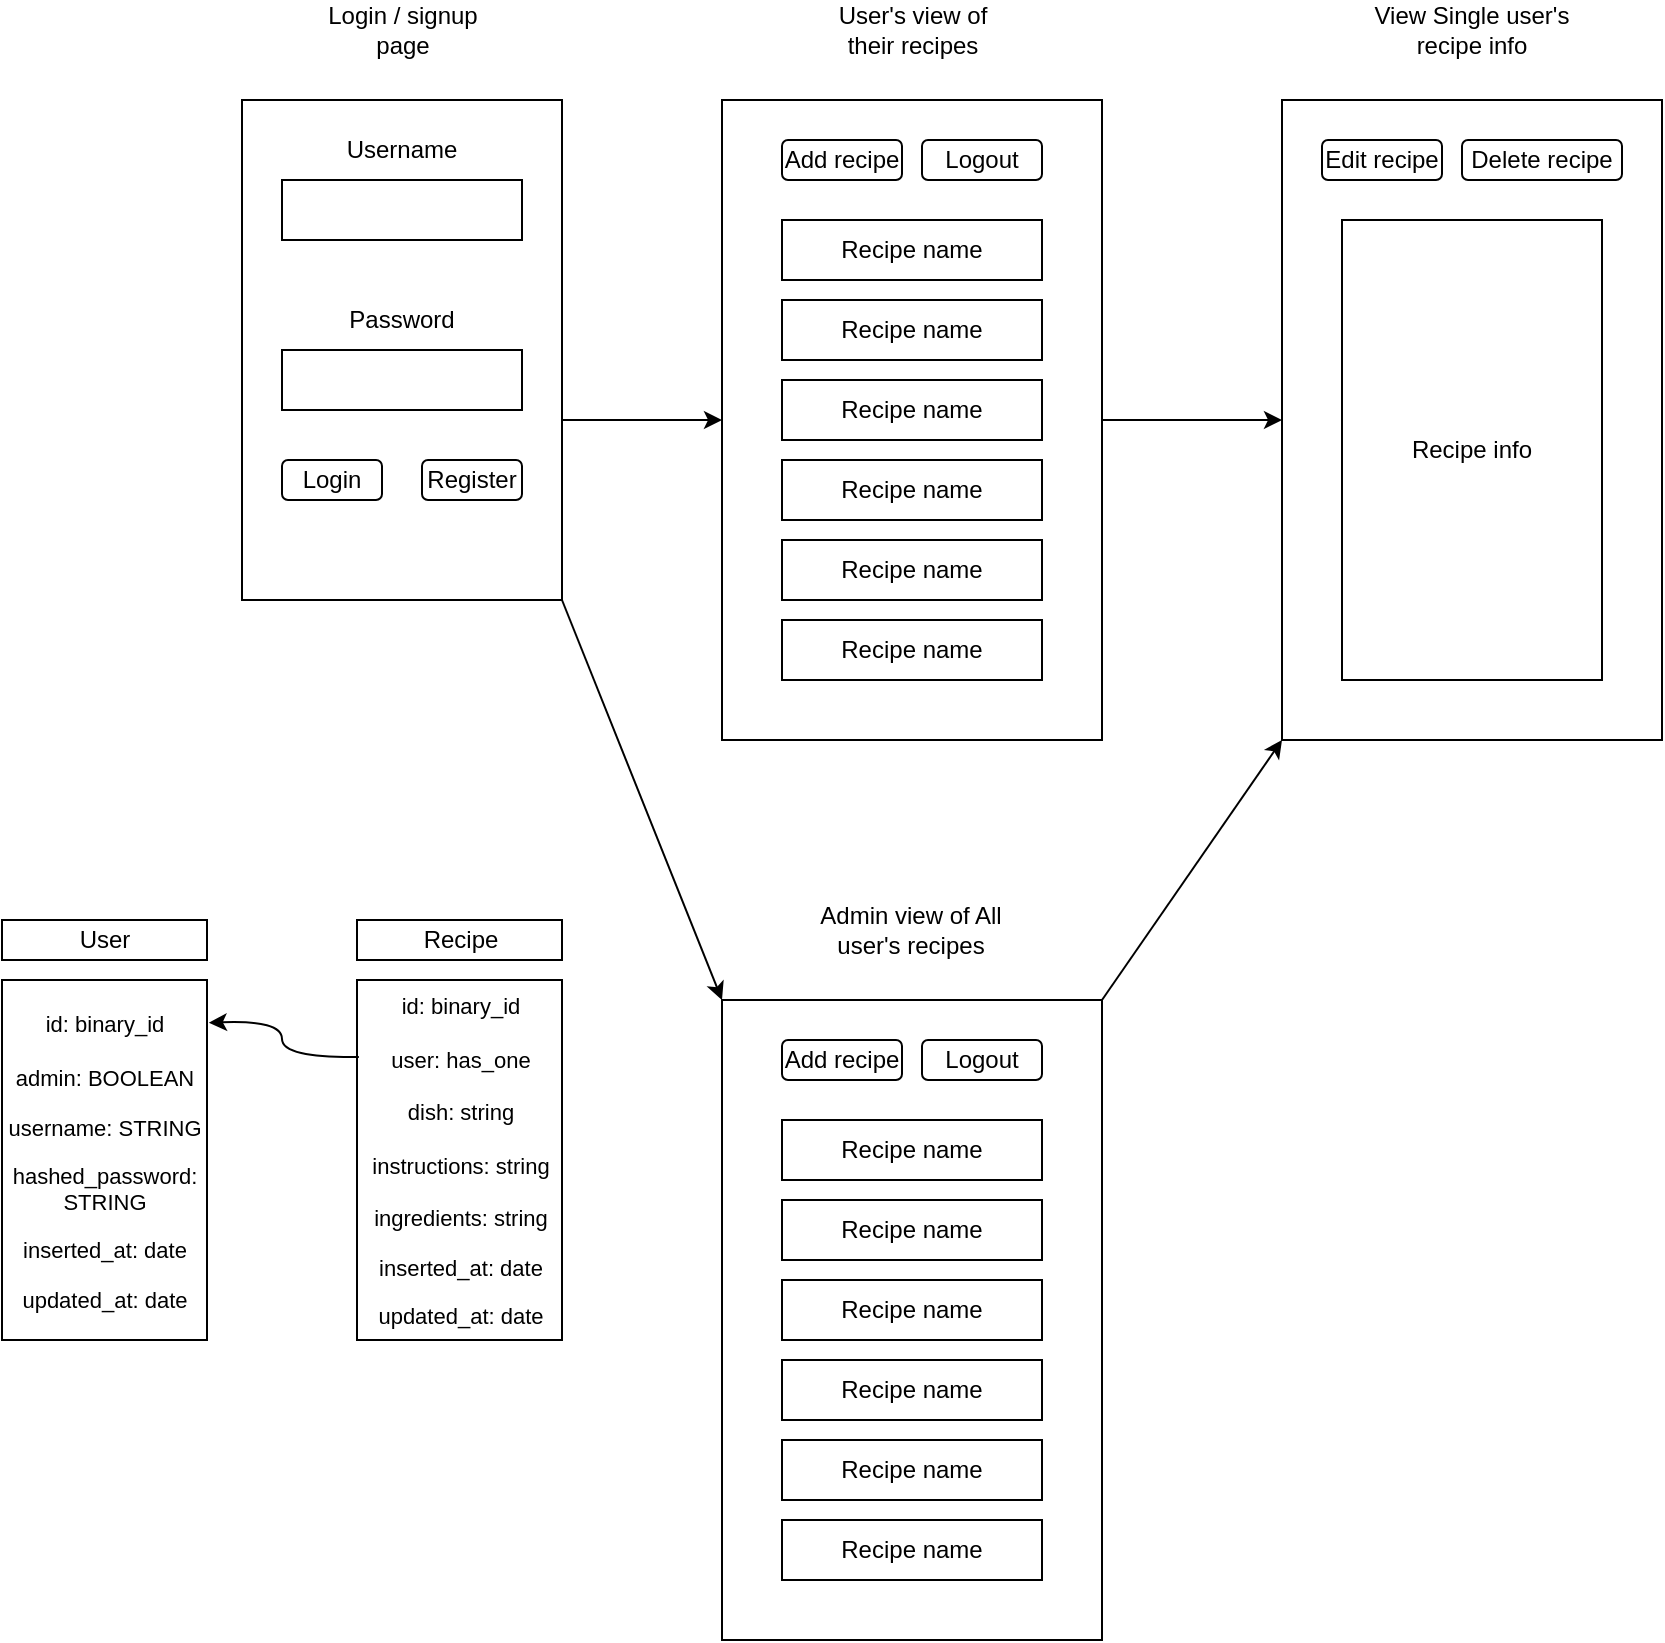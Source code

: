 <mxfile>
    <diagram id="C5DCdX0o1W7Lc4V-3e3b" name="Page-1">
        <mxGraphModel dx="590" dy="287" grid="1" gridSize="10" guides="1" tooltips="1" connect="1" arrows="1" fold="1" page="1" pageScale="1" pageWidth="827" pageHeight="1169" math="0" shadow="0">
            <root>
                <mxCell id="0"/>
                <mxCell id="1" parent="0"/>
                <mxCell id="18" value="" style="rounded=0;whiteSpace=wrap;html=1;" parent="1" vertex="1">
                    <mxGeometry x="400" y="120" width="190" height="320" as="geometry"/>
                </mxCell>
                <mxCell id="2" value="" style="rounded=0;whiteSpace=wrap;html=1;" parent="1" vertex="1">
                    <mxGeometry x="160" y="120" width="160" height="250" as="geometry"/>
                </mxCell>
                <mxCell id="3" value="Login / signup page" style="text;html=1;strokeColor=none;fillColor=none;align=center;verticalAlign=middle;whiteSpace=wrap;rounded=0;" parent="1" vertex="1">
                    <mxGeometry x="197.5" y="70" width="85" height="30" as="geometry"/>
                </mxCell>
                <mxCell id="5" value="" style="rounded=0;whiteSpace=wrap;html=1;" parent="1" vertex="1">
                    <mxGeometry x="180" y="160" width="120" height="30" as="geometry"/>
                </mxCell>
                <mxCell id="6" value="Username" style="text;html=1;strokeColor=none;fillColor=none;align=center;verticalAlign=middle;whiteSpace=wrap;rounded=0;" parent="1" vertex="1">
                    <mxGeometry x="210" y="130" width="60" height="30" as="geometry"/>
                </mxCell>
                <mxCell id="7" value="" style="rounded=0;whiteSpace=wrap;html=1;" parent="1" vertex="1">
                    <mxGeometry x="180" y="245" width="120" height="30" as="geometry"/>
                </mxCell>
                <mxCell id="8" value="Password" style="text;html=1;strokeColor=none;fillColor=none;align=center;verticalAlign=middle;whiteSpace=wrap;rounded=0;" parent="1" vertex="1">
                    <mxGeometry x="210" y="215" width="60" height="30" as="geometry"/>
                </mxCell>
                <mxCell id="9" value="Login" style="rounded=1;whiteSpace=wrap;html=1;" parent="1" vertex="1">
                    <mxGeometry x="180" y="300" width="50" height="20" as="geometry"/>
                </mxCell>
                <mxCell id="10" value="Register" style="rounded=1;whiteSpace=wrap;html=1;" parent="1" vertex="1">
                    <mxGeometry x="250" y="300" width="50" height="20" as="geometry"/>
                </mxCell>
                <mxCell id="11" value="Recipe name" style="rounded=0;whiteSpace=wrap;html=1;" parent="1" vertex="1">
                    <mxGeometry x="430" y="180" width="130" height="30" as="geometry"/>
                </mxCell>
                <mxCell id="12" value="Recipe name" style="rounded=0;whiteSpace=wrap;html=1;" parent="1" vertex="1">
                    <mxGeometry x="430" y="220" width="130" height="30" as="geometry"/>
                </mxCell>
                <mxCell id="13" value="Recipe name" style="rounded=0;whiteSpace=wrap;html=1;" parent="1" vertex="1">
                    <mxGeometry x="430" y="260" width="130" height="30" as="geometry"/>
                </mxCell>
                <mxCell id="14" value="Recipe name" style="rounded=0;whiteSpace=wrap;html=1;" parent="1" vertex="1">
                    <mxGeometry x="430" y="300" width="130" height="30" as="geometry"/>
                </mxCell>
                <mxCell id="15" value="Recipe name" style="rounded=0;whiteSpace=wrap;html=1;" parent="1" vertex="1">
                    <mxGeometry x="430" y="340" width="130" height="30" as="geometry"/>
                </mxCell>
                <mxCell id="16" value="Recipe name" style="rounded=0;whiteSpace=wrap;html=1;" parent="1" vertex="1">
                    <mxGeometry x="430" y="380" width="130" height="30" as="geometry"/>
                </mxCell>
                <mxCell id="17" value="Add recipe" style="rounded=1;whiteSpace=wrap;html=1;" parent="1" vertex="1">
                    <mxGeometry x="430" y="140" width="60" height="20" as="geometry"/>
                </mxCell>
                <mxCell id="19" value="User's view of their recipes" style="text;html=1;strokeColor=none;fillColor=none;align=center;verticalAlign=middle;whiteSpace=wrap;rounded=0;" parent="1" vertex="1">
                    <mxGeometry x="450.63" y="70" width="88.75" height="30" as="geometry"/>
                </mxCell>
                <mxCell id="20" value="" style="rounded=0;whiteSpace=wrap;html=1;" parent="1" vertex="1">
                    <mxGeometry x="680" y="120" width="190" height="320" as="geometry"/>
                </mxCell>
                <mxCell id="21" value="Recipe info" style="rounded=0;whiteSpace=wrap;html=1;" parent="1" vertex="1">
                    <mxGeometry x="710" y="180" width="130" height="230" as="geometry"/>
                </mxCell>
                <mxCell id="28" value="View Single user's recipe info" style="text;html=1;strokeColor=none;fillColor=none;align=center;verticalAlign=middle;whiteSpace=wrap;rounded=0;" parent="1" vertex="1">
                    <mxGeometry x="721.25" y="70" width="107.5" height="30" as="geometry"/>
                </mxCell>
                <mxCell id="31" value="Delete recipe" style="rounded=1;whiteSpace=wrap;html=1;" parent="1" vertex="1">
                    <mxGeometry x="770" y="140" width="80" height="20" as="geometry"/>
                </mxCell>
                <mxCell id="32" value="Edit recipe" style="rounded=1;whiteSpace=wrap;html=1;" parent="1" vertex="1">
                    <mxGeometry x="700" y="140" width="60" height="20" as="geometry"/>
                </mxCell>
                <mxCell id="34" value="User" style="rounded=0;whiteSpace=wrap;html=1;" parent="1" vertex="1">
                    <mxGeometry x="40" y="530" width="102.5" height="20" as="geometry"/>
                </mxCell>
                <mxCell id="36" value="" style="rounded=0;whiteSpace=wrap;html=1;" parent="1" vertex="1">
                    <mxGeometry x="400" y="570" width="190" height="320" as="geometry"/>
                </mxCell>
                <mxCell id="37" value="Recipe name" style="rounded=0;whiteSpace=wrap;html=1;" parent="1" vertex="1">
                    <mxGeometry x="430" y="630" width="130" height="30" as="geometry"/>
                </mxCell>
                <mxCell id="38" value="Recipe name" style="rounded=0;whiteSpace=wrap;html=1;" parent="1" vertex="1">
                    <mxGeometry x="430" y="670" width="130" height="30" as="geometry"/>
                </mxCell>
                <mxCell id="39" value="Recipe name" style="rounded=0;whiteSpace=wrap;html=1;" parent="1" vertex="1">
                    <mxGeometry x="430" y="710" width="130" height="30" as="geometry"/>
                </mxCell>
                <mxCell id="40" value="Recipe name" style="rounded=0;whiteSpace=wrap;html=1;" parent="1" vertex="1">
                    <mxGeometry x="430" y="750" width="130" height="30" as="geometry"/>
                </mxCell>
                <mxCell id="41" value="Recipe name" style="rounded=0;whiteSpace=wrap;html=1;" parent="1" vertex="1">
                    <mxGeometry x="430" y="790" width="130" height="30" as="geometry"/>
                </mxCell>
                <mxCell id="42" value="Recipe name" style="rounded=0;whiteSpace=wrap;html=1;" parent="1" vertex="1">
                    <mxGeometry x="430" y="830" width="130" height="30" as="geometry"/>
                </mxCell>
                <mxCell id="43" value="Add recipe" style="rounded=1;whiteSpace=wrap;html=1;" parent="1" vertex="1">
                    <mxGeometry x="430" y="590" width="60" height="20" as="geometry"/>
                </mxCell>
                <mxCell id="44" value="Admin view of All user's recipes" style="text;html=1;strokeColor=none;fillColor=none;align=center;verticalAlign=middle;whiteSpace=wrap;rounded=0;" parent="1" vertex="1">
                    <mxGeometry x="440.31" y="520" width="109.38" height="30" as="geometry"/>
                </mxCell>
                <mxCell id="45" value="Logout" style="rounded=1;whiteSpace=wrap;html=1;" parent="1" vertex="1">
                    <mxGeometry x="500" y="140" width="60" height="20" as="geometry"/>
                </mxCell>
                <mxCell id="46" value="Logout" style="rounded=1;whiteSpace=wrap;html=1;" parent="1" vertex="1">
                    <mxGeometry x="500" y="590" width="60" height="20" as="geometry"/>
                </mxCell>
                <mxCell id="47" value="" style="endArrow=classic;html=1;entryX=0;entryY=0.5;entryDx=0;entryDy=0;" parent="1" target="18" edge="1">
                    <mxGeometry width="50" height="50" relative="1" as="geometry">
                        <mxPoint x="320" y="280" as="sourcePoint"/>
                        <mxPoint x="370" y="210" as="targetPoint"/>
                    </mxGeometry>
                </mxCell>
                <mxCell id="48" value="" style="endArrow=classic;html=1;entryX=0;entryY=0;entryDx=0;entryDy=0;exitX=1;exitY=1;exitDx=0;exitDy=0;" parent="1" source="2" target="36" edge="1">
                    <mxGeometry width="50" height="50" relative="1" as="geometry">
                        <mxPoint x="320" y="285" as="sourcePoint"/>
                        <mxPoint x="370" y="235" as="targetPoint"/>
                    </mxGeometry>
                </mxCell>
                <mxCell id="49" value="" style="endArrow=classic;html=1;exitX=1;exitY=0;exitDx=0;exitDy=0;entryX=0;entryY=1;entryDx=0;entryDy=0;" parent="1" source="36" target="20" edge="1">
                    <mxGeometry width="50" height="50" relative="1" as="geometry">
                        <mxPoint x="600" y="560" as="sourcePoint"/>
                        <mxPoint x="650" y="510" as="targetPoint"/>
                    </mxGeometry>
                </mxCell>
                <mxCell id="50" value="" style="endArrow=classic;html=1;entryX=0;entryY=0.5;entryDx=0;entryDy=0;exitX=1;exitY=0.5;exitDx=0;exitDy=0;" parent="1" source="18" target="20" edge="1">
                    <mxGeometry width="50" height="50" relative="1" as="geometry">
                        <mxPoint x="550" y="410" as="sourcePoint"/>
                        <mxPoint x="600" y="360" as="targetPoint"/>
                        <Array as="points"/>
                    </mxGeometry>
                </mxCell>
                <mxCell id="52" value="&lt;p style=&quot;line-height: 120%;&quot;&gt;&lt;font style=&quot;font-size: 11px;&quot;&gt;id: binary_id&lt;/font&gt;&lt;/p&gt;&lt;p style=&quot;line-height: 120%;&quot;&gt;&lt;font style=&quot;font-size: 11px;&quot;&gt;admin: &lt;/font&gt;&lt;font style=&quot;font-size: 11px;&quot;&gt;BOOLEAN&lt;/font&gt;&lt;/p&gt;&lt;p style=&quot;line-height: 120%; font-size: 11px;&quot;&gt;&lt;font style=&quot;font-size: 11px;&quot;&gt;username: STRING&lt;/font&gt;&lt;/p&gt;&lt;p style=&quot;line-height: 120%; font-size: 11px;&quot;&gt;&lt;font style=&quot;font-size: 11px;&quot;&gt;hashed_password: STRING&lt;/font&gt;&lt;/p&gt;&lt;p style=&quot;line-height: 120%; font-size: 11px;&quot;&gt;&lt;font style=&quot;font-size: 11px;&quot;&gt;inserted_at: date&lt;/font&gt;&lt;/p&gt;&lt;p style=&quot;line-height: 120%; font-size: 11px;&quot;&gt;&lt;font style=&quot;font-size: 11px;&quot;&gt;updated_at: date&lt;/font&gt;&lt;/p&gt;" style="rounded=0;whiteSpace=wrap;html=1;align=center;" parent="1" vertex="1">
                    <mxGeometry x="40" y="560" width="102.5" height="180" as="geometry"/>
                </mxCell>
                <mxCell id="53" value="&lt;p style=&quot;line-height: 120%;&quot;&gt;&lt;span style=&quot;font-size: 11px;&quot;&gt;id: binary_id&lt;/span&gt;&lt;/p&gt;&lt;p style=&quot;line-height: 120%;&quot;&gt;&lt;span style=&quot;font-size: 11px;&quot;&gt;user: has_one&lt;/span&gt;&lt;/p&gt;&lt;p style=&quot;line-height: 120%;&quot;&gt;&lt;span style=&quot;font-size: 11px;&quot;&gt;dish: string&lt;/span&gt;&lt;/p&gt;&lt;p style=&quot;line-height: 120%;&quot;&gt;&lt;span style=&quot;font-size: 11px;&quot;&gt;instructions: string&lt;/span&gt;&lt;/p&gt;&lt;p style=&quot;line-height: 120%;&quot;&gt;&lt;span style=&quot;font-size: 11px;&quot;&gt;ingredients: string&lt;/span&gt;&lt;/p&gt;&lt;p style=&quot;line-height: 13.2px; font-size: 11px;&quot;&gt;inserted_at: date&lt;/p&gt;&lt;p style=&quot;line-height: 13.2px; font-size: 11px;&quot;&gt;updated_at: date&lt;/p&gt;" style="rounded=0;whiteSpace=wrap;html=1;align=center;" vertex="1" parent="1">
                    <mxGeometry x="217.5" y="560" width="102.5" height="180" as="geometry"/>
                </mxCell>
                <mxCell id="54" value="Recipe" style="rounded=0;whiteSpace=wrap;html=1;" vertex="1" parent="1">
                    <mxGeometry x="217.5" y="530" width="102.5" height="20" as="geometry"/>
                </mxCell>
                <mxCell id="56" value="" style="curved=1;endArrow=classic;html=1;entryX=1.009;entryY=0.119;entryDx=0;entryDy=0;entryPerimeter=0;exitX=0.009;exitY=0.214;exitDx=0;exitDy=0;exitPerimeter=0;" edge="1" parent="1" source="53" target="52">
                    <mxGeometry width="50" height="50" relative="1" as="geometry">
                        <mxPoint x="280" y="660" as="sourcePoint"/>
                        <mxPoint x="330" y="610" as="targetPoint"/>
                        <Array as="points">
                            <mxPoint x="180" y="599"/>
                            <mxPoint x="180" y="580"/>
                        </Array>
                    </mxGeometry>
                </mxCell>
            </root>
        </mxGraphModel>
    </diagram>
</mxfile>
